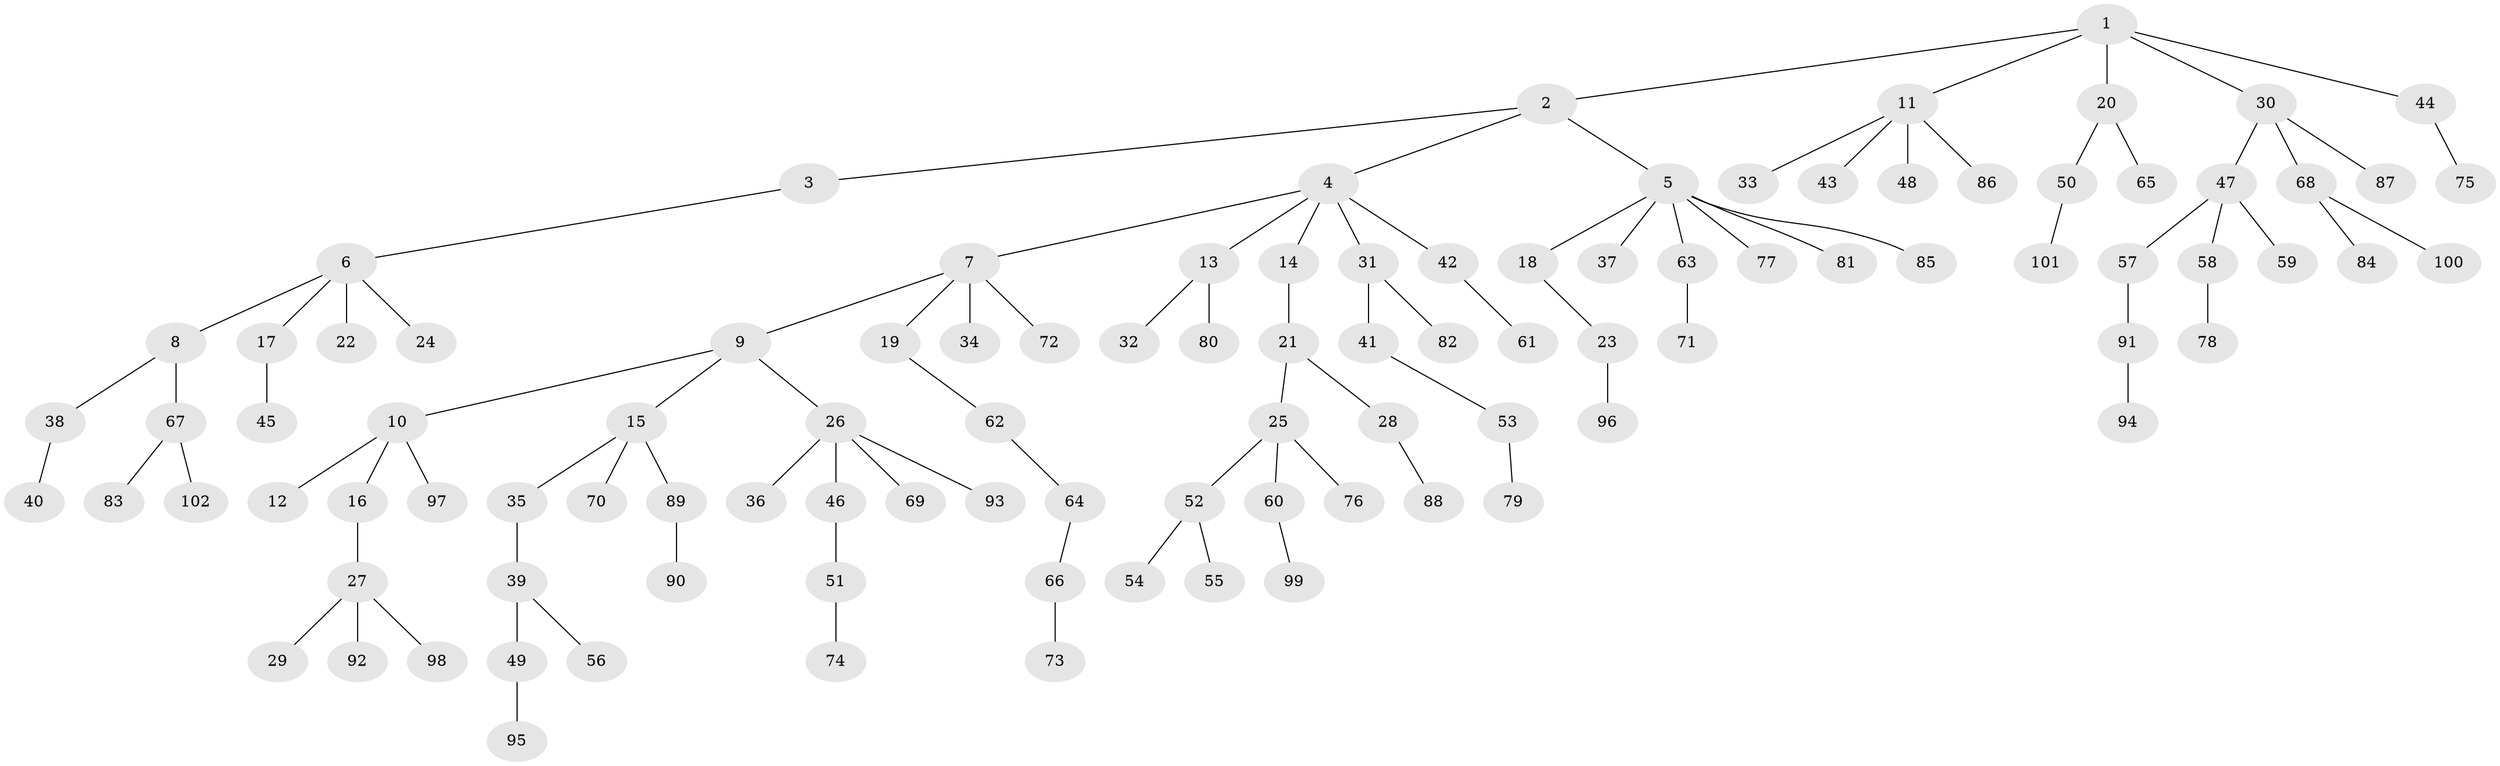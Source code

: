 // coarse degree distribution, {7: 0.0196078431372549, 2: 0.21568627450980393, 6: 0.0392156862745098, 5: 0.058823529411764705, 4: 0.0392156862745098, 3: 0.0392156862745098, 1: 0.5882352941176471}
// Generated by graph-tools (version 1.1) at 2025/19/03/04/25 18:19:24]
// undirected, 102 vertices, 101 edges
graph export_dot {
graph [start="1"]
  node [color=gray90,style=filled];
  1;
  2;
  3;
  4;
  5;
  6;
  7;
  8;
  9;
  10;
  11;
  12;
  13;
  14;
  15;
  16;
  17;
  18;
  19;
  20;
  21;
  22;
  23;
  24;
  25;
  26;
  27;
  28;
  29;
  30;
  31;
  32;
  33;
  34;
  35;
  36;
  37;
  38;
  39;
  40;
  41;
  42;
  43;
  44;
  45;
  46;
  47;
  48;
  49;
  50;
  51;
  52;
  53;
  54;
  55;
  56;
  57;
  58;
  59;
  60;
  61;
  62;
  63;
  64;
  65;
  66;
  67;
  68;
  69;
  70;
  71;
  72;
  73;
  74;
  75;
  76;
  77;
  78;
  79;
  80;
  81;
  82;
  83;
  84;
  85;
  86;
  87;
  88;
  89;
  90;
  91;
  92;
  93;
  94;
  95;
  96;
  97;
  98;
  99;
  100;
  101;
  102;
  1 -- 2;
  1 -- 11;
  1 -- 20;
  1 -- 30;
  1 -- 44;
  2 -- 3;
  2 -- 4;
  2 -- 5;
  3 -- 6;
  4 -- 7;
  4 -- 13;
  4 -- 14;
  4 -- 31;
  4 -- 42;
  5 -- 18;
  5 -- 37;
  5 -- 63;
  5 -- 77;
  5 -- 81;
  5 -- 85;
  6 -- 8;
  6 -- 17;
  6 -- 22;
  6 -- 24;
  7 -- 9;
  7 -- 19;
  7 -- 34;
  7 -- 72;
  8 -- 38;
  8 -- 67;
  9 -- 10;
  9 -- 15;
  9 -- 26;
  10 -- 12;
  10 -- 16;
  10 -- 97;
  11 -- 33;
  11 -- 43;
  11 -- 48;
  11 -- 86;
  13 -- 32;
  13 -- 80;
  14 -- 21;
  15 -- 35;
  15 -- 70;
  15 -- 89;
  16 -- 27;
  17 -- 45;
  18 -- 23;
  19 -- 62;
  20 -- 50;
  20 -- 65;
  21 -- 25;
  21 -- 28;
  23 -- 96;
  25 -- 52;
  25 -- 60;
  25 -- 76;
  26 -- 36;
  26 -- 46;
  26 -- 69;
  26 -- 93;
  27 -- 29;
  27 -- 92;
  27 -- 98;
  28 -- 88;
  30 -- 47;
  30 -- 68;
  30 -- 87;
  31 -- 41;
  31 -- 82;
  35 -- 39;
  38 -- 40;
  39 -- 49;
  39 -- 56;
  41 -- 53;
  42 -- 61;
  44 -- 75;
  46 -- 51;
  47 -- 57;
  47 -- 58;
  47 -- 59;
  49 -- 95;
  50 -- 101;
  51 -- 74;
  52 -- 54;
  52 -- 55;
  53 -- 79;
  57 -- 91;
  58 -- 78;
  60 -- 99;
  62 -- 64;
  63 -- 71;
  64 -- 66;
  66 -- 73;
  67 -- 83;
  67 -- 102;
  68 -- 84;
  68 -- 100;
  89 -- 90;
  91 -- 94;
}
